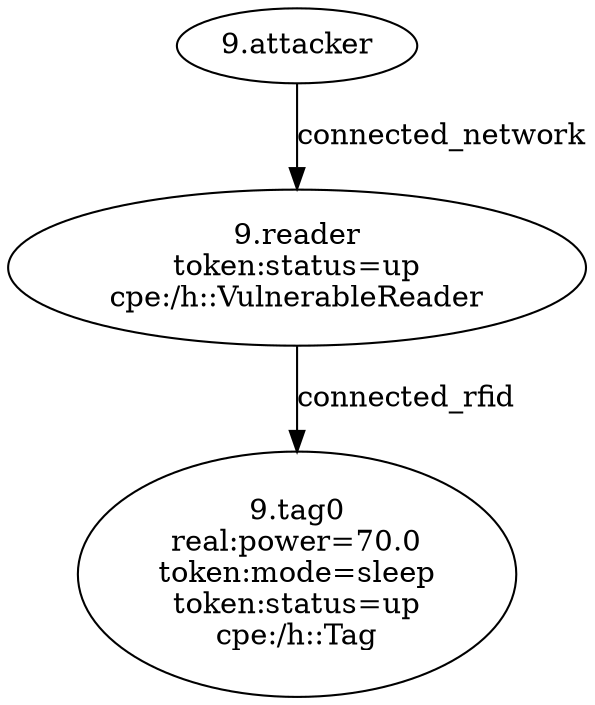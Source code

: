 digraph G {
attacker [label="9.attacker"];
tag0 [label="9.tag0\nreal:power=70.0\ntoken:mode=sleep\ntoken:status=up\ncpe:/h::Tag"];
reader [label="9.reader\ntoken:status=up\ncpe:/h::VulnerableReader"];
attacker -> reader  [key=0, label=connected_network];
reader -> tag0  [key=0, label=connected_rfid];
}
